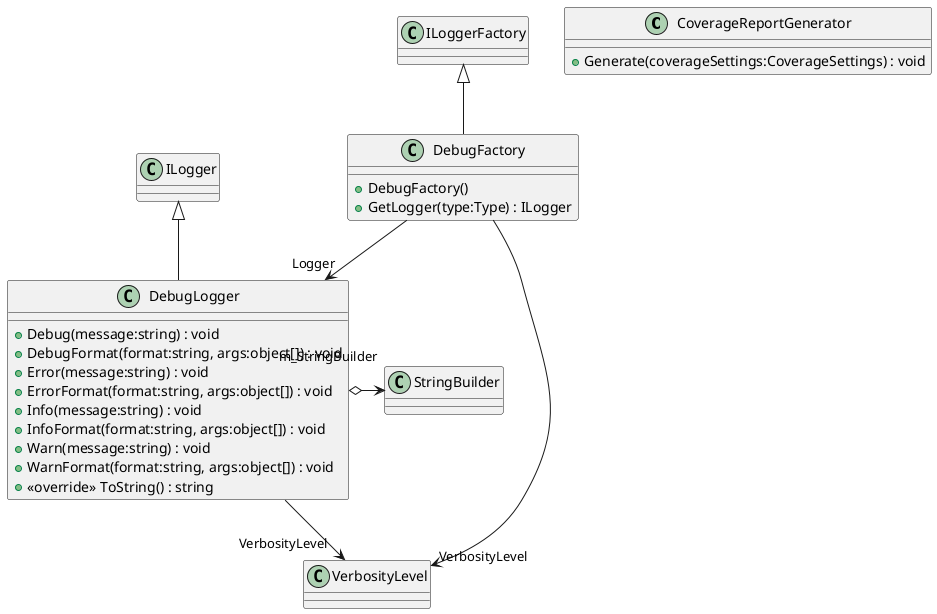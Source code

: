 @startuml
class CoverageReportGenerator {
    + Generate(coverageSettings:CoverageSettings) : void
}
class DebugFactory {
    + DebugFactory()
    + GetLogger(type:Type) : ILogger
}
class DebugLogger {
    + Debug(message:string) : void
    + DebugFormat(format:string, args:object[]) : void
    + Error(message:string) : void
    + ErrorFormat(format:string, args:object[]) : void
    + Info(message:string) : void
    + InfoFormat(format:string, args:object[]) : void
    + Warn(message:string) : void
    + WarnFormat(format:string, args:object[]) : void
    + <<override>> ToString() : string
}
ILoggerFactory <|-- DebugFactory
DebugFactory --> "VerbosityLevel" VerbosityLevel
DebugFactory --> "Logger" DebugLogger
ILogger <|-- DebugLogger
DebugLogger --> "VerbosityLevel" VerbosityLevel
DebugLogger o-> "m_StringBuilder" StringBuilder
@enduml
